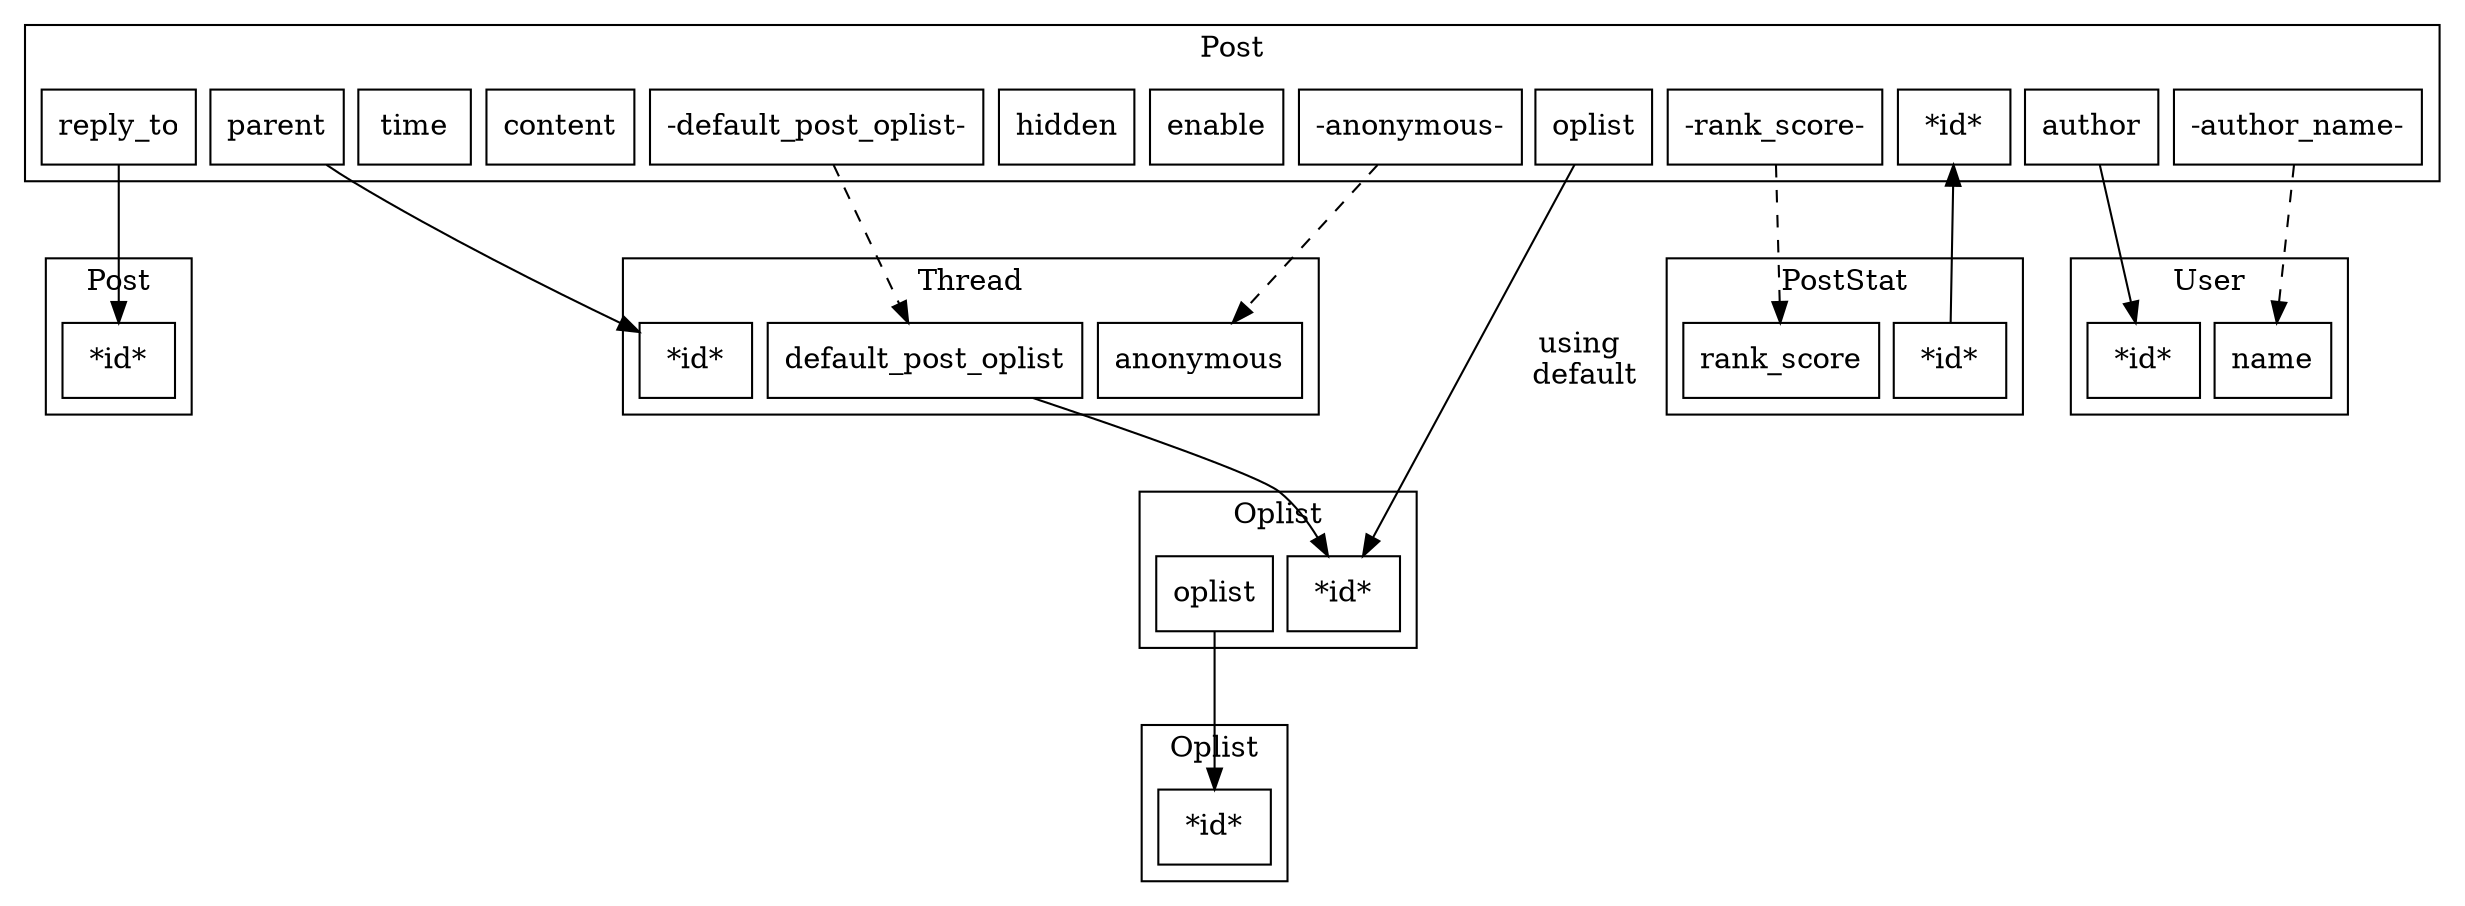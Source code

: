 #dot
strict digraph g {
	node [ shape = box ];
	nodesep = 0.1;
	ranksep = 1;

	subgraph cluster_post_1 {
		label = "Post";
		node_a_post_id                  [ label = "*id*" ];
		node_a_post_parent              [ label = "parent" ];
		node_a_post_reply_to            [ label = "reply_to" ];
		node_a_post_oplist              [ label = "oplist" ];
		node_a_post_default_post_oplist [ label = "-default_post_oplist-" ];
		node_a_post_rank_score          [ label = "-rank_score-" ];
		node_a_post_enable              [ label = "enable" ];
		node_a_post_hidden              [ label = "hidden" ];
		node_a_post_anonymous           [ label = "-anonymous-" ];
		node_a_post_content             [ label = "content" ];
		node_a_post_time                [ label = "time" ];
		node_a_post_author              [ label = "author" ];
		node_a_post_author_name         [ label = "-author_name-" ];
	}

	subgraph cluster_post_stat {
		label = "PostStat";
		node_a_post_stat_id         [ label = "*id*" ];
		node_a_post_stat_rank_score [ label = "rank_score" ];
	}

	subgraph cluster_post_2 {
		label = "Post";
		node_a_post_id_2        [ label = "*id*" ];
	}

	subgraph cluster_thread {
		label = "Thread";
		node_a_thread_id        [ label = "*id*" ];
		node_a_thread_default_post_oplist [ label = "default_post_oplist" ];
		node_a_thread_anonymous [ label = "anonymous" ];
	}

	subgraph cluster_oplist {
		label = "Oplist";
		node_a_oplist_id        [ label = "*id*" ];
		node_a_oplist_oplist    [ label = "oplist" ];
	}

	subgraph cluster_oplist_2 {
		label = "Oplist";
		node_a_oplist_id_2 [ label = "*id*" ];
	}

	subgraph cluster_user {
		label = "User";
		node_a_user_id [ label = "*id*" ];
		node_a_user_name    [ label = "name" ];
	}


	node_a_post_parent -> node_a_thread_id;
	node_a_post_reply_to -> node_a_post_id_2;
	node_a_post_oplist -> node_a_oplist_id [ label = "using\n default" ];
	node_a_post_default_post_oplist -> node_a_thread_default_post_oplist [ style = dashed ];
	node_a_post_anonymous -> node_a_thread_anonymous [style = dashed ];
	node_a_post_rank_score -> node_a_post_stat_rank_score [style = dashed ];
	node_a_post_author -> node_a_user_id;
	node_a_post_author_name -> node_a_user_name     [ style = dashed ];

	node_a_thread_default_post_oplist -> node_a_oplist_id;
	node_a_oplist_oplist -> node_a_oplist_id_2;

	node_a_post_stat_id -> node_a_post_id;
}

